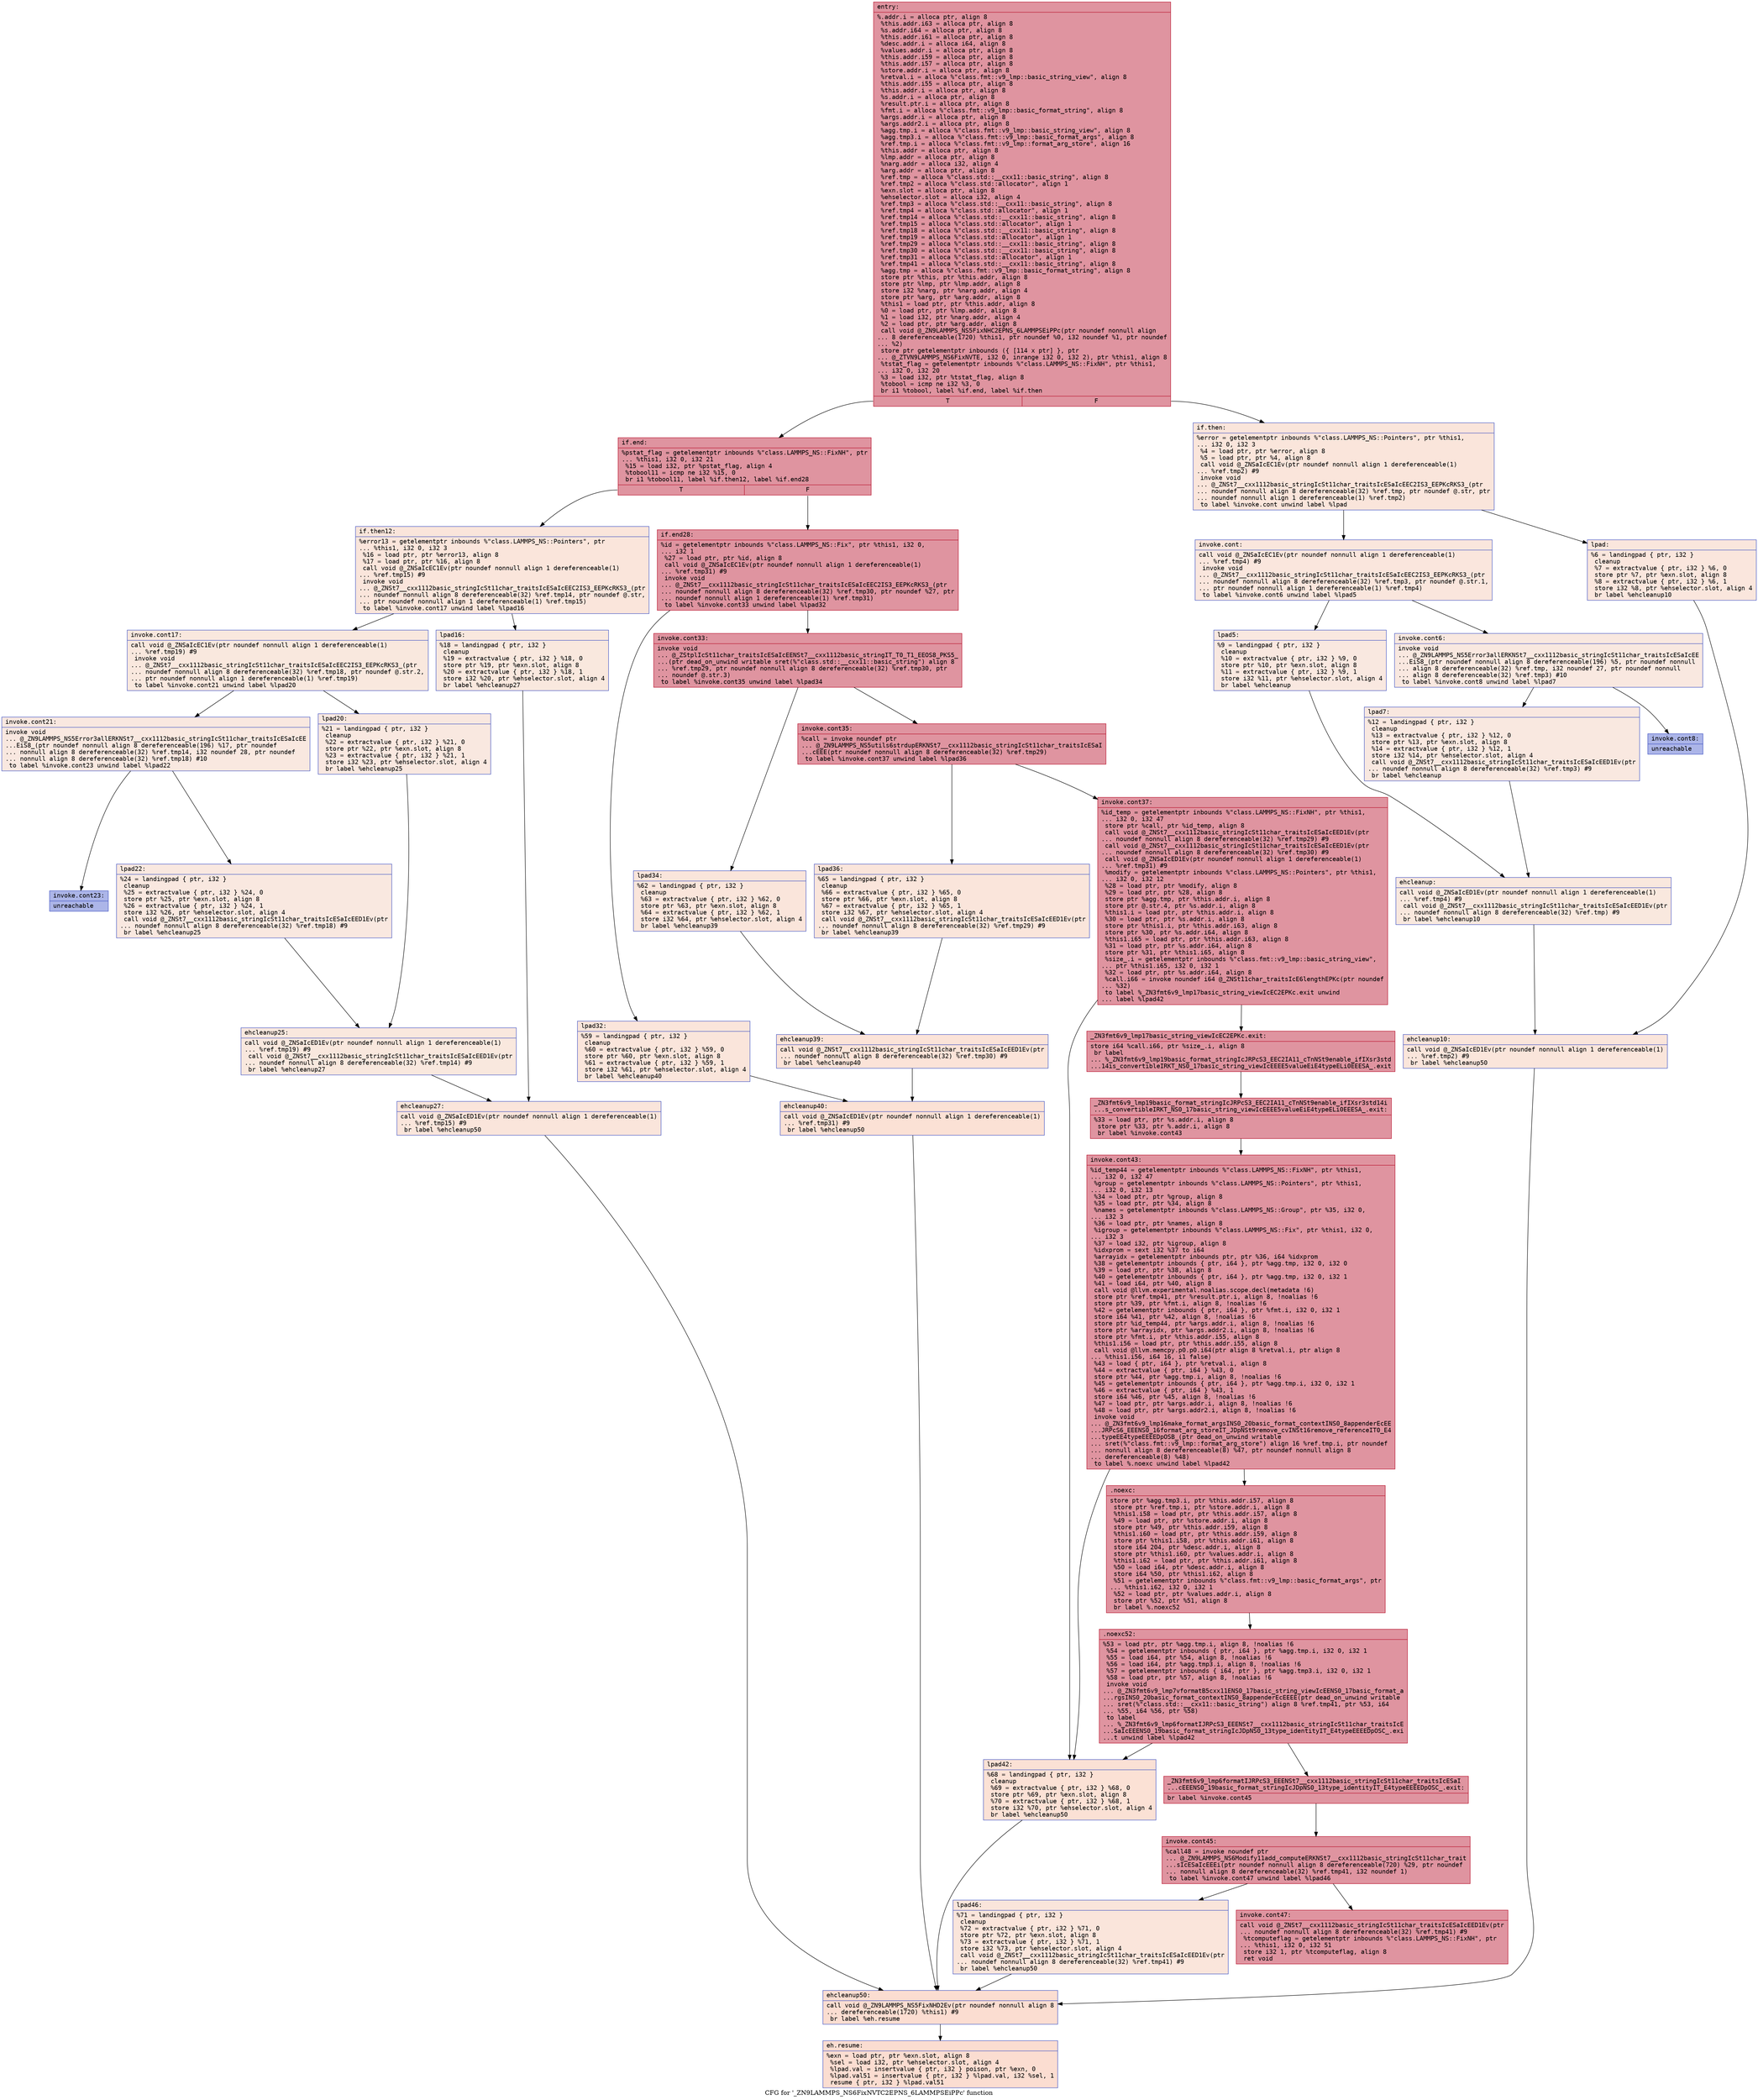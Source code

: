 digraph "CFG for '_ZN9LAMMPS_NS6FixNVTC2EPNS_6LAMMPSEiPPc' function" {
	label="CFG for '_ZN9LAMMPS_NS6FixNVTC2EPNS_6LAMMPSEiPPc' function";

	Node0x55d290a53140 [shape=record,color="#b70d28ff", style=filled, fillcolor="#b70d2870" fontname="Courier",label="{entry:\l|  %.addr.i = alloca ptr, align 8\l  %this.addr.i63 = alloca ptr, align 8\l  %s.addr.i64 = alloca ptr, align 8\l  %this.addr.i61 = alloca ptr, align 8\l  %desc.addr.i = alloca i64, align 8\l  %values.addr.i = alloca ptr, align 8\l  %this.addr.i59 = alloca ptr, align 8\l  %this.addr.i57 = alloca ptr, align 8\l  %store.addr.i = alloca ptr, align 8\l  %retval.i = alloca %\"class.fmt::v9_lmp::basic_string_view\", align 8\l  %this.addr.i55 = alloca ptr, align 8\l  %this.addr.i = alloca ptr, align 8\l  %s.addr.i = alloca ptr, align 8\l  %result.ptr.i = alloca ptr, align 8\l  %fmt.i = alloca %\"class.fmt::v9_lmp::basic_format_string\", align 8\l  %args.addr.i = alloca ptr, align 8\l  %args.addr2.i = alloca ptr, align 8\l  %agg.tmp.i = alloca %\"class.fmt::v9_lmp::basic_string_view\", align 8\l  %agg.tmp3.i = alloca %\"class.fmt::v9_lmp::basic_format_args\", align 8\l  %ref.tmp.i = alloca %\"class.fmt::v9_lmp::format_arg_store\", align 16\l  %this.addr = alloca ptr, align 8\l  %lmp.addr = alloca ptr, align 8\l  %narg.addr = alloca i32, align 4\l  %arg.addr = alloca ptr, align 8\l  %ref.tmp = alloca %\"class.std::__cxx11::basic_string\", align 8\l  %ref.tmp2 = alloca %\"class.std::allocator\", align 1\l  %exn.slot = alloca ptr, align 8\l  %ehselector.slot = alloca i32, align 4\l  %ref.tmp3 = alloca %\"class.std::__cxx11::basic_string\", align 8\l  %ref.tmp4 = alloca %\"class.std::allocator\", align 1\l  %ref.tmp14 = alloca %\"class.std::__cxx11::basic_string\", align 8\l  %ref.tmp15 = alloca %\"class.std::allocator\", align 1\l  %ref.tmp18 = alloca %\"class.std::__cxx11::basic_string\", align 8\l  %ref.tmp19 = alloca %\"class.std::allocator\", align 1\l  %ref.tmp29 = alloca %\"class.std::__cxx11::basic_string\", align 8\l  %ref.tmp30 = alloca %\"class.std::__cxx11::basic_string\", align 8\l  %ref.tmp31 = alloca %\"class.std::allocator\", align 1\l  %ref.tmp41 = alloca %\"class.std::__cxx11::basic_string\", align 8\l  %agg.tmp = alloca %\"class.fmt::v9_lmp::basic_format_string\", align 8\l  store ptr %this, ptr %this.addr, align 8\l  store ptr %lmp, ptr %lmp.addr, align 8\l  store i32 %narg, ptr %narg.addr, align 4\l  store ptr %arg, ptr %arg.addr, align 8\l  %this1 = load ptr, ptr %this.addr, align 8\l  %0 = load ptr, ptr %lmp.addr, align 8\l  %1 = load i32, ptr %narg.addr, align 4\l  %2 = load ptr, ptr %arg.addr, align 8\l  call void @_ZN9LAMMPS_NS5FixNHC2EPNS_6LAMMPSEiPPc(ptr noundef nonnull align\l... 8 dereferenceable(1720) %this1, ptr noundef %0, i32 noundef %1, ptr noundef\l... %2)\l  store ptr getelementptr inbounds (\{ [114 x ptr] \}, ptr\l... @_ZTVN9LAMMPS_NS6FixNVTE, i32 0, inrange i32 0, i32 2), ptr %this1, align 8\l  %tstat_flag = getelementptr inbounds %\"class.LAMMPS_NS::FixNH\", ptr %this1,\l... i32 0, i32 20\l  %3 = load i32, ptr %tstat_flag, align 8\l  %tobool = icmp ne i32 %3, 0\l  br i1 %tobool, label %if.end, label %if.then\l|{<s0>T|<s1>F}}"];
	Node0x55d290a53140:s0 -> Node0x55d290a56a60[tooltip="entry -> if.end\nProbability 100.00%" ];
	Node0x55d290a53140:s1 -> Node0x55d290a56b10[tooltip="entry -> if.then\nProbability 0.00%" ];
	Node0x55d290a56b10 [shape=record,color="#3d50c3ff", style=filled, fillcolor="#f4c5ad70" fontname="Courier",label="{if.then:\l|  %error = getelementptr inbounds %\"class.LAMMPS_NS::Pointers\", ptr %this1,\l... i32 0, i32 3\l  %4 = load ptr, ptr %error, align 8\l  %5 = load ptr, ptr %4, align 8\l  call void @_ZNSaIcEC1Ev(ptr noundef nonnull align 1 dereferenceable(1)\l... %ref.tmp2) #9\l  invoke void\l... @_ZNSt7__cxx1112basic_stringIcSt11char_traitsIcESaIcEEC2IS3_EEPKcRKS3_(ptr\l... noundef nonnull align 8 dereferenceable(32) %ref.tmp, ptr noundef @.str, ptr\l... noundef nonnull align 1 dereferenceable(1) %ref.tmp2)\l          to label %invoke.cont unwind label %lpad\l}"];
	Node0x55d290a56b10 -> Node0x55d290a57780[tooltip="if.then -> invoke.cont\nProbability 50.00%" ];
	Node0x55d290a56b10 -> Node0x55d290a57860[tooltip="if.then -> lpad\nProbability 50.00%" ];
	Node0x55d290a57780 [shape=record,color="#3d50c3ff", style=filled, fillcolor="#f3c7b170" fontname="Courier",label="{invoke.cont:\l|  call void @_ZNSaIcEC1Ev(ptr noundef nonnull align 1 dereferenceable(1)\l... %ref.tmp4) #9\l  invoke void\l... @_ZNSt7__cxx1112basic_stringIcSt11char_traitsIcESaIcEEC2IS3_EEPKcRKS3_(ptr\l... noundef nonnull align 8 dereferenceable(32) %ref.tmp3, ptr noundef @.str.1,\l... ptr noundef nonnull align 1 dereferenceable(1) %ref.tmp4)\l          to label %invoke.cont6 unwind label %lpad5\l}"];
	Node0x55d290a57780 -> Node0x55d290a57bf0[tooltip="invoke.cont -> invoke.cont6\nProbability 50.00%" ];
	Node0x55d290a57780 -> Node0x55d290a57c40[tooltip="invoke.cont -> lpad5\nProbability 50.00%" ];
	Node0x55d290a57bf0 [shape=record,color="#3d50c3ff", style=filled, fillcolor="#f1ccb870" fontname="Courier",label="{invoke.cont6:\l|  invoke void\l... @_ZN9LAMMPS_NS5Error3allERKNSt7__cxx1112basic_stringIcSt11char_traitsIcESaIcEE\l...EiS8_(ptr noundef nonnull align 8 dereferenceable(196) %5, ptr noundef nonnull\l... align 8 dereferenceable(32) %ref.tmp, i32 noundef 27, ptr noundef nonnull\l... align 8 dereferenceable(32) %ref.tmp3) #10\l          to label %invoke.cont8 unwind label %lpad7\l}"];
	Node0x55d290a57bf0 -> Node0x55d290a57ba0[tooltip="invoke.cont6 -> invoke.cont8\nProbability 0.00%" ];
	Node0x55d290a57bf0 -> Node0x55d290a57fc0[tooltip="invoke.cont6 -> lpad7\nProbability 100.00%" ];
	Node0x55d290a57ba0 [shape=record,color="#3d50c3ff", style=filled, fillcolor="#4358cb70" fontname="Courier",label="{invoke.cont8:\l|  unreachable\l}"];
	Node0x55d290a57860 [shape=record,color="#3d50c3ff", style=filled, fillcolor="#f3c7b170" fontname="Courier",label="{lpad:\l|  %6 = landingpad \{ ptr, i32 \}\l          cleanup\l  %7 = extractvalue \{ ptr, i32 \} %6, 0\l  store ptr %7, ptr %exn.slot, align 8\l  %8 = extractvalue \{ ptr, i32 \} %6, 1\l  store i32 %8, ptr %ehselector.slot, align 4\l  br label %ehcleanup10\l}"];
	Node0x55d290a57860 -> Node0x55d290a59670[tooltip="lpad -> ehcleanup10\nProbability 100.00%" ];
	Node0x55d290a57c40 [shape=record,color="#3d50c3ff", style=filled, fillcolor="#f1ccb870" fontname="Courier",label="{lpad5:\l|  %9 = landingpad \{ ptr, i32 \}\l          cleanup\l  %10 = extractvalue \{ ptr, i32 \} %9, 0\l  store ptr %10, ptr %exn.slot, align 8\l  %11 = extractvalue \{ ptr, i32 \} %9, 1\l  store i32 %11, ptr %ehselector.slot, align 4\l  br label %ehcleanup\l}"];
	Node0x55d290a57c40 -> Node0x55d290a599c0[tooltip="lpad5 -> ehcleanup\nProbability 100.00%" ];
	Node0x55d290a57fc0 [shape=record,color="#3d50c3ff", style=filled, fillcolor="#f1ccb870" fontname="Courier",label="{lpad7:\l|  %12 = landingpad \{ ptr, i32 \}\l          cleanup\l  %13 = extractvalue \{ ptr, i32 \} %12, 0\l  store ptr %13, ptr %exn.slot, align 8\l  %14 = extractvalue \{ ptr, i32 \} %12, 1\l  store i32 %14, ptr %ehselector.slot, align 4\l  call void @_ZNSt7__cxx1112basic_stringIcSt11char_traitsIcESaIcEED1Ev(ptr\l... noundef nonnull align 8 dereferenceable(32) %ref.tmp3) #9\l  br label %ehcleanup\l}"];
	Node0x55d290a57fc0 -> Node0x55d290a599c0[tooltip="lpad7 -> ehcleanup\nProbability 100.00%" ];
	Node0x55d290a599c0 [shape=record,color="#3d50c3ff", style=filled, fillcolor="#f2cab570" fontname="Courier",label="{ehcleanup:\l|  call void @_ZNSaIcED1Ev(ptr noundef nonnull align 1 dereferenceable(1)\l... %ref.tmp4) #9\l  call void @_ZNSt7__cxx1112basic_stringIcSt11char_traitsIcESaIcEED1Ev(ptr\l... noundef nonnull align 8 dereferenceable(32) %ref.tmp) #9\l  br label %ehcleanup10\l}"];
	Node0x55d290a599c0 -> Node0x55d290a59670[tooltip="ehcleanup -> ehcleanup10\nProbability 100.00%" ];
	Node0x55d290a59670 [shape=record,color="#3d50c3ff", style=filled, fillcolor="#f4c5ad70" fontname="Courier",label="{ehcleanup10:\l|  call void @_ZNSaIcED1Ev(ptr noundef nonnull align 1 dereferenceable(1)\l... %ref.tmp2) #9\l  br label %ehcleanup50\l}"];
	Node0x55d290a59670 -> Node0x55d290a5a420[tooltip="ehcleanup10 -> ehcleanup50\nProbability 100.00%" ];
	Node0x55d290a56a60 [shape=record,color="#b70d28ff", style=filled, fillcolor="#b70d2870" fontname="Courier",label="{if.end:\l|  %pstat_flag = getelementptr inbounds %\"class.LAMMPS_NS::FixNH\", ptr\l... %this1, i32 0, i32 21\l  %15 = load i32, ptr %pstat_flag, align 4\l  %tobool11 = icmp ne i32 %15, 0\l  br i1 %tobool11, label %if.then12, label %if.end28\l|{<s0>T|<s1>F}}"];
	Node0x55d290a56a60:s0 -> Node0x55d290a5a740[tooltip="if.end -> if.then12\nProbability 0.00%" ];
	Node0x55d290a56a60:s1 -> Node0x55d290a5a7c0[tooltip="if.end -> if.end28\nProbability 100.00%" ];
	Node0x55d290a5a740 [shape=record,color="#3d50c3ff", style=filled, fillcolor="#f4c5ad70" fontname="Courier",label="{if.then12:\l|  %error13 = getelementptr inbounds %\"class.LAMMPS_NS::Pointers\", ptr\l... %this1, i32 0, i32 3\l  %16 = load ptr, ptr %error13, align 8\l  %17 = load ptr, ptr %16, align 8\l  call void @_ZNSaIcEC1Ev(ptr noundef nonnull align 1 dereferenceable(1)\l... %ref.tmp15) #9\l  invoke void\l... @_ZNSt7__cxx1112basic_stringIcSt11char_traitsIcESaIcEEC2IS3_EEPKcRKS3_(ptr\l... noundef nonnull align 8 dereferenceable(32) %ref.tmp14, ptr noundef @.str,\l... ptr noundef nonnull align 1 dereferenceable(1) %ref.tmp15)\l          to label %invoke.cont17 unwind label %lpad16\l}"];
	Node0x55d290a5a740 -> Node0x55d290a5ac90[tooltip="if.then12 -> invoke.cont17\nProbability 50.00%" ];
	Node0x55d290a5a740 -> Node0x55d290a5ad10[tooltip="if.then12 -> lpad16\nProbability 50.00%" ];
	Node0x55d290a5ac90 [shape=record,color="#3d50c3ff", style=filled, fillcolor="#f2cab570" fontname="Courier",label="{invoke.cont17:\l|  call void @_ZNSaIcEC1Ev(ptr noundef nonnull align 1 dereferenceable(1)\l... %ref.tmp19) #9\l  invoke void\l... @_ZNSt7__cxx1112basic_stringIcSt11char_traitsIcESaIcEEC2IS3_EEPKcRKS3_(ptr\l... noundef nonnull align 8 dereferenceable(32) %ref.tmp18, ptr noundef @.str.2,\l... ptr noundef nonnull align 1 dereferenceable(1) %ref.tmp19)\l          to label %invoke.cont21 unwind label %lpad20\l}"];
	Node0x55d290a5ac90 -> Node0x55d290a5b090[tooltip="invoke.cont17 -> invoke.cont21\nProbability 50.00%" ];
	Node0x55d290a5ac90 -> Node0x55d290a5b0e0[tooltip="invoke.cont17 -> lpad20\nProbability 50.00%" ];
	Node0x55d290a5b090 [shape=record,color="#3d50c3ff", style=filled, fillcolor="#f1ccb870" fontname="Courier",label="{invoke.cont21:\l|  invoke void\l... @_ZN9LAMMPS_NS5Error3allERKNSt7__cxx1112basic_stringIcSt11char_traitsIcESaIcEE\l...EiS8_(ptr noundef nonnull align 8 dereferenceable(196) %17, ptr noundef\l... nonnull align 8 dereferenceable(32) %ref.tmp14, i32 noundef 28, ptr noundef\l... nonnull align 8 dereferenceable(32) %ref.tmp18) #10\l          to label %invoke.cont23 unwind label %lpad22\l}"];
	Node0x55d290a5b090 -> Node0x55d290a5b040[tooltip="invoke.cont21 -> invoke.cont23\nProbability 0.00%" ];
	Node0x55d290a5b090 -> Node0x55d290a5b400[tooltip="invoke.cont21 -> lpad22\nProbability 100.00%" ];
	Node0x55d290a5b040 [shape=record,color="#3d50c3ff", style=filled, fillcolor="#4358cb70" fontname="Courier",label="{invoke.cont23:\l|  unreachable\l}"];
	Node0x55d290a5ad10 [shape=record,color="#3d50c3ff", style=filled, fillcolor="#f2cab570" fontname="Courier",label="{lpad16:\l|  %18 = landingpad \{ ptr, i32 \}\l          cleanup\l  %19 = extractvalue \{ ptr, i32 \} %18, 0\l  store ptr %19, ptr %exn.slot, align 8\l  %20 = extractvalue \{ ptr, i32 \} %18, 1\l  store i32 %20, ptr %ehselector.slot, align 4\l  br label %ehcleanup27\l}"];
	Node0x55d290a5ad10 -> Node0x55d290a5b9c0[tooltip="lpad16 -> ehcleanup27\nProbability 100.00%" ];
	Node0x55d290a5b0e0 [shape=record,color="#3d50c3ff", style=filled, fillcolor="#f1ccb870" fontname="Courier",label="{lpad20:\l|  %21 = landingpad \{ ptr, i32 \}\l          cleanup\l  %22 = extractvalue \{ ptr, i32 \} %21, 0\l  store ptr %22, ptr %exn.slot, align 8\l  %23 = extractvalue \{ ptr, i32 \} %21, 1\l  store i32 %23, ptr %ehselector.slot, align 4\l  br label %ehcleanup25\l}"];
	Node0x55d290a5b0e0 -> Node0x55d290a5bd10[tooltip="lpad20 -> ehcleanup25\nProbability 100.00%" ];
	Node0x55d290a5b400 [shape=record,color="#3d50c3ff", style=filled, fillcolor="#f1ccb870" fontname="Courier",label="{lpad22:\l|  %24 = landingpad \{ ptr, i32 \}\l          cleanup\l  %25 = extractvalue \{ ptr, i32 \} %24, 0\l  store ptr %25, ptr %exn.slot, align 8\l  %26 = extractvalue \{ ptr, i32 \} %24, 1\l  store i32 %26, ptr %ehselector.slot, align 4\l  call void @_ZNSt7__cxx1112basic_stringIcSt11char_traitsIcESaIcEED1Ev(ptr\l... noundef nonnull align 8 dereferenceable(32) %ref.tmp18) #9\l  br label %ehcleanup25\l}"];
	Node0x55d290a5b400 -> Node0x55d290a5bd10[tooltip="lpad22 -> ehcleanup25\nProbability 100.00%" ];
	Node0x55d290a5bd10 [shape=record,color="#3d50c3ff", style=filled, fillcolor="#f2cab570" fontname="Courier",label="{ehcleanup25:\l|  call void @_ZNSaIcED1Ev(ptr noundef nonnull align 1 dereferenceable(1)\l... %ref.tmp19) #9\l  call void @_ZNSt7__cxx1112basic_stringIcSt11char_traitsIcESaIcEED1Ev(ptr\l... noundef nonnull align 8 dereferenceable(32) %ref.tmp14) #9\l  br label %ehcleanup27\l}"];
	Node0x55d290a5bd10 -> Node0x55d290a5b9c0[tooltip="ehcleanup25 -> ehcleanup27\nProbability 100.00%" ];
	Node0x55d290a5b9c0 [shape=record,color="#3d50c3ff", style=filled, fillcolor="#f4c5ad70" fontname="Courier",label="{ehcleanup27:\l|  call void @_ZNSaIcED1Ev(ptr noundef nonnull align 1 dereferenceable(1)\l... %ref.tmp15) #9\l  br label %ehcleanup50\l}"];
	Node0x55d290a5b9c0 -> Node0x55d290a5a420[tooltip="ehcleanup27 -> ehcleanup50\nProbability 100.00%" ];
	Node0x55d290a5a7c0 [shape=record,color="#b70d28ff", style=filled, fillcolor="#b70d2870" fontname="Courier",label="{if.end28:\l|  %id = getelementptr inbounds %\"class.LAMMPS_NS::Fix\", ptr %this1, i32 0,\l... i32 1\l  %27 = load ptr, ptr %id, align 8\l  call void @_ZNSaIcEC1Ev(ptr noundef nonnull align 1 dereferenceable(1)\l... %ref.tmp31) #9\l  invoke void\l... @_ZNSt7__cxx1112basic_stringIcSt11char_traitsIcESaIcEEC2IS3_EEPKcRKS3_(ptr\l... noundef nonnull align 8 dereferenceable(32) %ref.tmp30, ptr noundef %27, ptr\l... noundef nonnull align 1 dereferenceable(1) %ref.tmp31)\l          to label %invoke.cont33 unwind label %lpad32\l}"];
	Node0x55d290a5a7c0 -> Node0x55d290a5c8f0[tooltip="if.end28 -> invoke.cont33\nProbability 100.00%" ];
	Node0x55d290a5a7c0 -> Node0x55d290a5c940[tooltip="if.end28 -> lpad32\nProbability 0.00%" ];
	Node0x55d290a5c8f0 [shape=record,color="#b70d28ff", style=filled, fillcolor="#b70d2870" fontname="Courier",label="{invoke.cont33:\l|  invoke void\l... @_ZStplIcSt11char_traitsIcESaIcEENSt7__cxx1112basic_stringIT_T0_T1_EEOS8_PKS5_\l...(ptr dead_on_unwind writable sret(%\"class.std::__cxx11::basic_string\") align 8\l... %ref.tmp29, ptr noundef nonnull align 8 dereferenceable(32) %ref.tmp30, ptr\l... noundef @.str.3)\l          to label %invoke.cont35 unwind label %lpad34\l}"];
	Node0x55d290a5c8f0 -> Node0x55d290a5c8a0[tooltip="invoke.cont33 -> invoke.cont35\nProbability 100.00%" ];
	Node0x55d290a5c8f0 -> Node0x55d290a5cb70[tooltip="invoke.cont33 -> lpad34\nProbability 0.00%" ];
	Node0x55d290a5c8a0 [shape=record,color="#b70d28ff", style=filled, fillcolor="#b70d2870" fontname="Courier",label="{invoke.cont35:\l|  %call = invoke noundef ptr\l... @_ZN9LAMMPS_NS5utils6strdupERKNSt7__cxx1112basic_stringIcSt11char_traitsIcESaI\l...cEEE(ptr noundef nonnull align 8 dereferenceable(32) %ref.tmp29)\l          to label %invoke.cont37 unwind label %lpad36\l}"];
	Node0x55d290a5c8a0 -> Node0x55d290a5cf20[tooltip="invoke.cont35 -> invoke.cont37\nProbability 100.00%" ];
	Node0x55d290a5c8a0 -> Node0x55d290a5cf70[tooltip="invoke.cont35 -> lpad36\nProbability 0.00%" ];
	Node0x55d290a5cf20 [shape=record,color="#b70d28ff", style=filled, fillcolor="#b70d2870" fontname="Courier",label="{invoke.cont37:\l|  %id_temp = getelementptr inbounds %\"class.LAMMPS_NS::FixNH\", ptr %this1,\l... i32 0, i32 47\l  store ptr %call, ptr %id_temp, align 8\l  call void @_ZNSt7__cxx1112basic_stringIcSt11char_traitsIcESaIcEED1Ev(ptr\l... noundef nonnull align 8 dereferenceable(32) %ref.tmp29) #9\l  call void @_ZNSt7__cxx1112basic_stringIcSt11char_traitsIcESaIcEED1Ev(ptr\l... noundef nonnull align 8 dereferenceable(32) %ref.tmp30) #9\l  call void @_ZNSaIcED1Ev(ptr noundef nonnull align 1 dereferenceable(1)\l... %ref.tmp31) #9\l  %modify = getelementptr inbounds %\"class.LAMMPS_NS::Pointers\", ptr %this1,\l... i32 0, i32 12\l  %28 = load ptr, ptr %modify, align 8\l  %29 = load ptr, ptr %28, align 8\l  store ptr %agg.tmp, ptr %this.addr.i, align 8\l  store ptr @.str.4, ptr %s.addr.i, align 8\l  %this1.i = load ptr, ptr %this.addr.i, align 8\l  %30 = load ptr, ptr %s.addr.i, align 8\l  store ptr %this1.i, ptr %this.addr.i63, align 8\l  store ptr %30, ptr %s.addr.i64, align 8\l  %this1.i65 = load ptr, ptr %this.addr.i63, align 8\l  %31 = load ptr, ptr %s.addr.i64, align 8\l  store ptr %31, ptr %this1.i65, align 8\l  %size_.i = getelementptr inbounds %\"class.fmt::v9_lmp::basic_string_view\",\l... ptr %this1.i65, i32 0, i32 1\l  %32 = load ptr, ptr %s.addr.i64, align 8\l  %call.i66 = invoke noundef i64 @_ZNSt11char_traitsIcE6lengthEPKc(ptr noundef\l... %32)\l          to label %_ZN3fmt6v9_lmp17basic_string_viewIcEC2EPKc.exit unwind\l... label %lpad42\l}"];
	Node0x55d290a5cf20 -> Node0x55d290a55380[tooltip="invoke.cont37 -> _ZN3fmt6v9_lmp17basic_string_viewIcEC2EPKc.exit\nProbability 100.00%" ];
	Node0x55d290a5cf20 -> Node0x55d290a55460[tooltip="invoke.cont37 -> lpad42\nProbability 0.00%" ];
	Node0x55d290a55380 [shape=record,color="#b70d28ff", style=filled, fillcolor="#b70d2870" fontname="Courier",label="{_ZN3fmt6v9_lmp17basic_string_viewIcEC2EPKc.exit:\l|  store i64 %call.i66, ptr %size_.i, align 8\l  br label\l... %_ZN3fmt6v9_lmp19basic_format_stringIcJRPcS3_EEC2IA11_cTnNSt9enable_ifIXsr3std\l...14is_convertibleIRKT_NS0_17basic_string_viewIcEEEE5valueEiE4typeELi0EEESA_.exit\l}"];
	Node0x55d290a55380 -> Node0x55d290a5ec70[tooltip="_ZN3fmt6v9_lmp17basic_string_viewIcEC2EPKc.exit -> _ZN3fmt6v9_lmp19basic_format_stringIcJRPcS3_EEC2IA11_cTnNSt9enable_ifIXsr3std14is_convertibleIRKT_NS0_17basic_string_viewIcEEEE5valueEiE4typeELi0EEESA_.exit\nProbability 100.00%" ];
	Node0x55d290a5ec70 [shape=record,color="#b70d28ff", style=filled, fillcolor="#b70d2870" fontname="Courier",label="{_ZN3fmt6v9_lmp19basic_format_stringIcJRPcS3_EEC2IA11_cTnNSt9enable_ifIXsr3std14i\l...s_convertibleIRKT_NS0_17basic_string_viewIcEEEE5valueEiE4typeELi0EEESA_.exit:\l|  %33 = load ptr, ptr %s.addr.i, align 8\l  store ptr %33, ptr %.addr.i, align 8\l  br label %invoke.cont43\l}"];
	Node0x55d290a5ec70 -> Node0x55d290a5f070[tooltip="_ZN3fmt6v9_lmp19basic_format_stringIcJRPcS3_EEC2IA11_cTnNSt9enable_ifIXsr3std14is_convertibleIRKT_NS0_17basic_string_viewIcEEEE5valueEiE4typeELi0EEESA_.exit -> invoke.cont43\nProbability 100.00%" ];
	Node0x55d290a5f070 [shape=record,color="#b70d28ff", style=filled, fillcolor="#b70d2870" fontname="Courier",label="{invoke.cont43:\l|  %id_temp44 = getelementptr inbounds %\"class.LAMMPS_NS::FixNH\", ptr %this1,\l... i32 0, i32 47\l  %group = getelementptr inbounds %\"class.LAMMPS_NS::Pointers\", ptr %this1,\l... i32 0, i32 13\l  %34 = load ptr, ptr %group, align 8\l  %35 = load ptr, ptr %34, align 8\l  %names = getelementptr inbounds %\"class.LAMMPS_NS::Group\", ptr %35, i32 0,\l... i32 3\l  %36 = load ptr, ptr %names, align 8\l  %igroup = getelementptr inbounds %\"class.LAMMPS_NS::Fix\", ptr %this1, i32 0,\l... i32 3\l  %37 = load i32, ptr %igroup, align 8\l  %idxprom = sext i32 %37 to i64\l  %arrayidx = getelementptr inbounds ptr, ptr %36, i64 %idxprom\l  %38 = getelementptr inbounds \{ ptr, i64 \}, ptr %agg.tmp, i32 0, i32 0\l  %39 = load ptr, ptr %38, align 8\l  %40 = getelementptr inbounds \{ ptr, i64 \}, ptr %agg.tmp, i32 0, i32 1\l  %41 = load i64, ptr %40, align 8\l  call void @llvm.experimental.noalias.scope.decl(metadata !6)\l  store ptr %ref.tmp41, ptr %result.ptr.i, align 8, !noalias !6\l  store ptr %39, ptr %fmt.i, align 8, !noalias !6\l  %42 = getelementptr inbounds \{ ptr, i64 \}, ptr %fmt.i, i32 0, i32 1\l  store i64 %41, ptr %42, align 8, !noalias !6\l  store ptr %id_temp44, ptr %args.addr.i, align 8, !noalias !6\l  store ptr %arrayidx, ptr %args.addr2.i, align 8, !noalias !6\l  store ptr %fmt.i, ptr %this.addr.i55, align 8\l  %this1.i56 = load ptr, ptr %this.addr.i55, align 8\l  call void @llvm.memcpy.p0.p0.i64(ptr align 8 %retval.i, ptr align 8\l... %this1.i56, i64 16, i1 false)\l  %43 = load \{ ptr, i64 \}, ptr %retval.i, align 8\l  %44 = extractvalue \{ ptr, i64 \} %43, 0\l  store ptr %44, ptr %agg.tmp.i, align 8, !noalias !6\l  %45 = getelementptr inbounds \{ ptr, i64 \}, ptr %agg.tmp.i, i32 0, i32 1\l  %46 = extractvalue \{ ptr, i64 \} %43, 1\l  store i64 %46, ptr %45, align 8, !noalias !6\l  %47 = load ptr, ptr %args.addr.i, align 8, !noalias !6\l  %48 = load ptr, ptr %args.addr2.i, align 8, !noalias !6\l  invoke void\l... @_ZN3fmt6v9_lmp16make_format_argsINS0_20basic_format_contextINS0_8appenderEcEE\l...JRPcS6_EEENS0_16format_arg_storeIT_JDpNSt9remove_cvINSt16remove_referenceIT0_E4\l...typeEE4typeEEEEDpOSB_(ptr dead_on_unwind writable\l... sret(%\"class.fmt::v9_lmp::format_arg_store\") align 16 %ref.tmp.i, ptr noundef\l... nonnull align 8 dereferenceable(8) %47, ptr noundef nonnull align 8\l... dereferenceable(8) %48)\l          to label %.noexc unwind label %lpad42\l}"];
	Node0x55d290a5f070 -> Node0x55d290a57150[tooltip="invoke.cont43 -> .noexc\nProbability 100.00%" ];
	Node0x55d290a5f070 -> Node0x55d290a55460[tooltip="invoke.cont43 -> lpad42\nProbability 0.00%" ];
	Node0x55d290a57150 [shape=record,color="#b70d28ff", style=filled, fillcolor="#b70d2870" fontname="Courier",label="{.noexc:\l|  store ptr %agg.tmp3.i, ptr %this.addr.i57, align 8\l  store ptr %ref.tmp.i, ptr %store.addr.i, align 8\l  %this1.i58 = load ptr, ptr %this.addr.i57, align 8\l  %49 = load ptr, ptr %store.addr.i, align 8\l  store ptr %49, ptr %this.addr.i59, align 8\l  %this1.i60 = load ptr, ptr %this.addr.i59, align 8\l  store ptr %this1.i58, ptr %this.addr.i61, align 8\l  store i64 204, ptr %desc.addr.i, align 8\l  store ptr %this1.i60, ptr %values.addr.i, align 8\l  %this1.i62 = load ptr, ptr %this.addr.i61, align 8\l  %50 = load i64, ptr %desc.addr.i, align 8\l  store i64 %50, ptr %this1.i62, align 8\l  %51 = getelementptr inbounds %\"class.fmt::v9_lmp::basic_format_args\", ptr\l... %this1.i62, i32 0, i32 1\l  %52 = load ptr, ptr %values.addr.i, align 8\l  store ptr %52, ptr %51, align 8\l  br label %.noexc52\l}"];
	Node0x55d290a57150 -> Node0x55d290a63a80[tooltip=".noexc -> .noexc52\nProbability 100.00%" ];
	Node0x55d290a63a80 [shape=record,color="#b70d28ff", style=filled, fillcolor="#b70d2870" fontname="Courier",label="{.noexc52:\l|  %53 = load ptr, ptr %agg.tmp.i, align 8, !noalias !6\l  %54 = getelementptr inbounds \{ ptr, i64 \}, ptr %agg.tmp.i, i32 0, i32 1\l  %55 = load i64, ptr %54, align 8, !noalias !6\l  %56 = load i64, ptr %agg.tmp3.i, align 8, !noalias !6\l  %57 = getelementptr inbounds \{ i64, ptr \}, ptr %agg.tmp3.i, i32 0, i32 1\l  %58 = load ptr, ptr %57, align 8, !noalias !6\l  invoke void\l... @_ZN3fmt6v9_lmp7vformatB5cxx11ENS0_17basic_string_viewIcEENS0_17basic_format_a\l...rgsINS0_20basic_format_contextINS0_8appenderEcEEEE(ptr dead_on_unwind writable\l... sret(%\"class.std::__cxx11::basic_string\") align 8 %ref.tmp41, ptr %53, i64\l... %55, i64 %56, ptr %58)\l          to label\l... %_ZN3fmt6v9_lmp6formatIJRPcS3_EEENSt7__cxx1112basic_stringIcSt11char_traitsIcE\l...SaIcEEENS0_19basic_format_stringIcJDpNS0_13type_identityIT_E4typeEEEEDpOSC_.exi\l...t unwind label %lpad42\l}"];
	Node0x55d290a63a80 -> Node0x55d290a63f80[tooltip=".noexc52 -> _ZN3fmt6v9_lmp6formatIJRPcS3_EEENSt7__cxx1112basic_stringIcSt11char_traitsIcESaIcEEENS0_19basic_format_stringIcJDpNS0_13type_identityIT_E4typeEEEEDpOSC_.exit\nProbability 100.00%" ];
	Node0x55d290a63a80 -> Node0x55d290a55460[tooltip=".noexc52 -> lpad42\nProbability 0.00%" ];
	Node0x55d290a63f80 [shape=record,color="#b70d28ff", style=filled, fillcolor="#b70d2870" fontname="Courier",label="{_ZN3fmt6v9_lmp6formatIJRPcS3_EEENSt7__cxx1112basic_stringIcSt11char_traitsIcESaI\l...cEEENS0_19basic_format_stringIcJDpNS0_13type_identityIT_E4typeEEEEDpOSC_.exit:\l|  br label %invoke.cont45\l}"];
	Node0x55d290a63f80 -> Node0x55d290a643e0[tooltip="_ZN3fmt6v9_lmp6formatIJRPcS3_EEENSt7__cxx1112basic_stringIcSt11char_traitsIcESaIcEEENS0_19basic_format_stringIcJDpNS0_13type_identityIT_E4typeEEEEDpOSC_.exit -> invoke.cont45\nProbability 100.00%" ];
	Node0x55d290a643e0 [shape=record,color="#b70d28ff", style=filled, fillcolor="#b70d2870" fontname="Courier",label="{invoke.cont45:\l|  %call48 = invoke noundef ptr\l... @_ZN9LAMMPS_NS6Modify11add_computeERKNSt7__cxx1112basic_stringIcSt11char_trait\l...sIcESaIcEEEi(ptr noundef nonnull align 8 dereferenceable(720) %29, ptr noundef\l... nonnull align 8 dereferenceable(32) %ref.tmp41, i32 noundef 1)\l          to label %invoke.cont47 unwind label %lpad46\l}"];
	Node0x55d290a643e0 -> Node0x55d290a64510[tooltip="invoke.cont45 -> invoke.cont47\nProbability 100.00%" ];
	Node0x55d290a643e0 -> Node0x55d290a645f0[tooltip="invoke.cont45 -> lpad46\nProbability 0.00%" ];
	Node0x55d290a64510 [shape=record,color="#b70d28ff", style=filled, fillcolor="#b70d2870" fontname="Courier",label="{invoke.cont47:\l|  call void @_ZNSt7__cxx1112basic_stringIcSt11char_traitsIcESaIcEED1Ev(ptr\l... noundef nonnull align 8 dereferenceable(32) %ref.tmp41) #9\l  %tcomputeflag = getelementptr inbounds %\"class.LAMMPS_NS::FixNH\", ptr\l... %this1, i32 0, i32 51\l  store i32 1, ptr %tcomputeflag, align 8\l  ret void\l}"];
	Node0x55d290a5c940 [shape=record,color="#3d50c3ff", style=filled, fillcolor="#f4c5ad70" fontname="Courier",label="{lpad32:\l|  %59 = landingpad \{ ptr, i32 \}\l          cleanup\l  %60 = extractvalue \{ ptr, i32 \} %59, 0\l  store ptr %60, ptr %exn.slot, align 8\l  %61 = extractvalue \{ ptr, i32 \} %59, 1\l  store i32 %61, ptr %ehselector.slot, align 4\l  br label %ehcleanup40\l}"];
	Node0x55d290a5c940 -> Node0x55d290a64ea0[tooltip="lpad32 -> ehcleanup40\nProbability 100.00%" ];
	Node0x55d290a5cb70 [shape=record,color="#3d50c3ff", style=filled, fillcolor="#f4c5ad70" fontname="Courier",label="{lpad34:\l|  %62 = landingpad \{ ptr, i32 \}\l          cleanup\l  %63 = extractvalue \{ ptr, i32 \} %62, 0\l  store ptr %63, ptr %exn.slot, align 8\l  %64 = extractvalue \{ ptr, i32 \} %62, 1\l  store i32 %64, ptr %ehselector.slot, align 4\l  br label %ehcleanup39\l}"];
	Node0x55d290a5cb70 -> Node0x55d290a651a0[tooltip="lpad34 -> ehcleanup39\nProbability 100.00%" ];
	Node0x55d290a5cf70 [shape=record,color="#3d50c3ff", style=filled, fillcolor="#f4c5ad70" fontname="Courier",label="{lpad36:\l|  %65 = landingpad \{ ptr, i32 \}\l          cleanup\l  %66 = extractvalue \{ ptr, i32 \} %65, 0\l  store ptr %66, ptr %exn.slot, align 8\l  %67 = extractvalue \{ ptr, i32 \} %65, 1\l  store i32 %67, ptr %ehselector.slot, align 4\l  call void @_ZNSt7__cxx1112basic_stringIcSt11char_traitsIcESaIcEED1Ev(ptr\l... noundef nonnull align 8 dereferenceable(32) %ref.tmp29) #9\l  br label %ehcleanup39\l}"];
	Node0x55d290a5cf70 -> Node0x55d290a651a0[tooltip="lpad36 -> ehcleanup39\nProbability 100.00%" ];
	Node0x55d290a651a0 [shape=record,color="#3d50c3ff", style=filled, fillcolor="#f6bfa670" fontname="Courier",label="{ehcleanup39:\l|  call void @_ZNSt7__cxx1112basic_stringIcSt11char_traitsIcESaIcEED1Ev(ptr\l... noundef nonnull align 8 dereferenceable(32) %ref.tmp30) #9\l  br label %ehcleanup40\l}"];
	Node0x55d290a651a0 -> Node0x55d290a64ea0[tooltip="ehcleanup39 -> ehcleanup40\nProbability 100.00%" ];
	Node0x55d290a64ea0 [shape=record,color="#3d50c3ff", style=filled, fillcolor="#f7bca170" fontname="Courier",label="{ehcleanup40:\l|  call void @_ZNSaIcED1Ev(ptr noundef nonnull align 1 dereferenceable(1)\l... %ref.tmp31) #9\l  br label %ehcleanup50\l}"];
	Node0x55d290a64ea0 -> Node0x55d290a5a420[tooltip="ehcleanup40 -> ehcleanup50\nProbability 100.00%" ];
	Node0x55d290a55460 [shape=record,color="#3d50c3ff", style=filled, fillcolor="#f7bca170" fontname="Courier",label="{lpad42:\l|  %68 = landingpad \{ ptr, i32 \}\l          cleanup\l  %69 = extractvalue \{ ptr, i32 \} %68, 0\l  store ptr %69, ptr %exn.slot, align 8\l  %70 = extractvalue \{ ptr, i32 \} %68, 1\l  store i32 %70, ptr %ehselector.slot, align 4\l  br label %ehcleanup50\l}"];
	Node0x55d290a55460 -> Node0x55d290a5a420[tooltip="lpad42 -> ehcleanup50\nProbability 100.00%" ];
	Node0x55d290a645f0 [shape=record,color="#3d50c3ff", style=filled, fillcolor="#f4c5ad70" fontname="Courier",label="{lpad46:\l|  %71 = landingpad \{ ptr, i32 \}\l          cleanup\l  %72 = extractvalue \{ ptr, i32 \} %71, 0\l  store ptr %72, ptr %exn.slot, align 8\l  %73 = extractvalue \{ ptr, i32 \} %71, 1\l  store i32 %73, ptr %ehselector.slot, align 4\l  call void @_ZNSt7__cxx1112basic_stringIcSt11char_traitsIcESaIcEED1Ev(ptr\l... noundef nonnull align 8 dereferenceable(32) %ref.tmp41) #9\l  br label %ehcleanup50\l}"];
	Node0x55d290a645f0 -> Node0x55d290a5a420[tooltip="lpad46 -> ehcleanup50\nProbability 100.00%" ];
	Node0x55d290a5a420 [shape=record,color="#3d50c3ff", style=filled, fillcolor="#f7b39670" fontname="Courier",label="{ehcleanup50:\l|  call void @_ZN9LAMMPS_NS5FixNHD2Ev(ptr noundef nonnull align 8\l... dereferenceable(1720) %this1) #9\l  br label %eh.resume\l}"];
	Node0x55d290a5a420 -> Node0x55d290a662b0[tooltip="ehcleanup50 -> eh.resume\nProbability 100.00%" ];
	Node0x55d290a662b0 [shape=record,color="#3d50c3ff", style=filled, fillcolor="#f7b39670" fontname="Courier",label="{eh.resume:\l|  %exn = load ptr, ptr %exn.slot, align 8\l  %sel = load i32, ptr %ehselector.slot, align 4\l  %lpad.val = insertvalue \{ ptr, i32 \} poison, ptr %exn, 0\l  %lpad.val51 = insertvalue \{ ptr, i32 \} %lpad.val, i32 %sel, 1\l  resume \{ ptr, i32 \} %lpad.val51\l}"];
}
